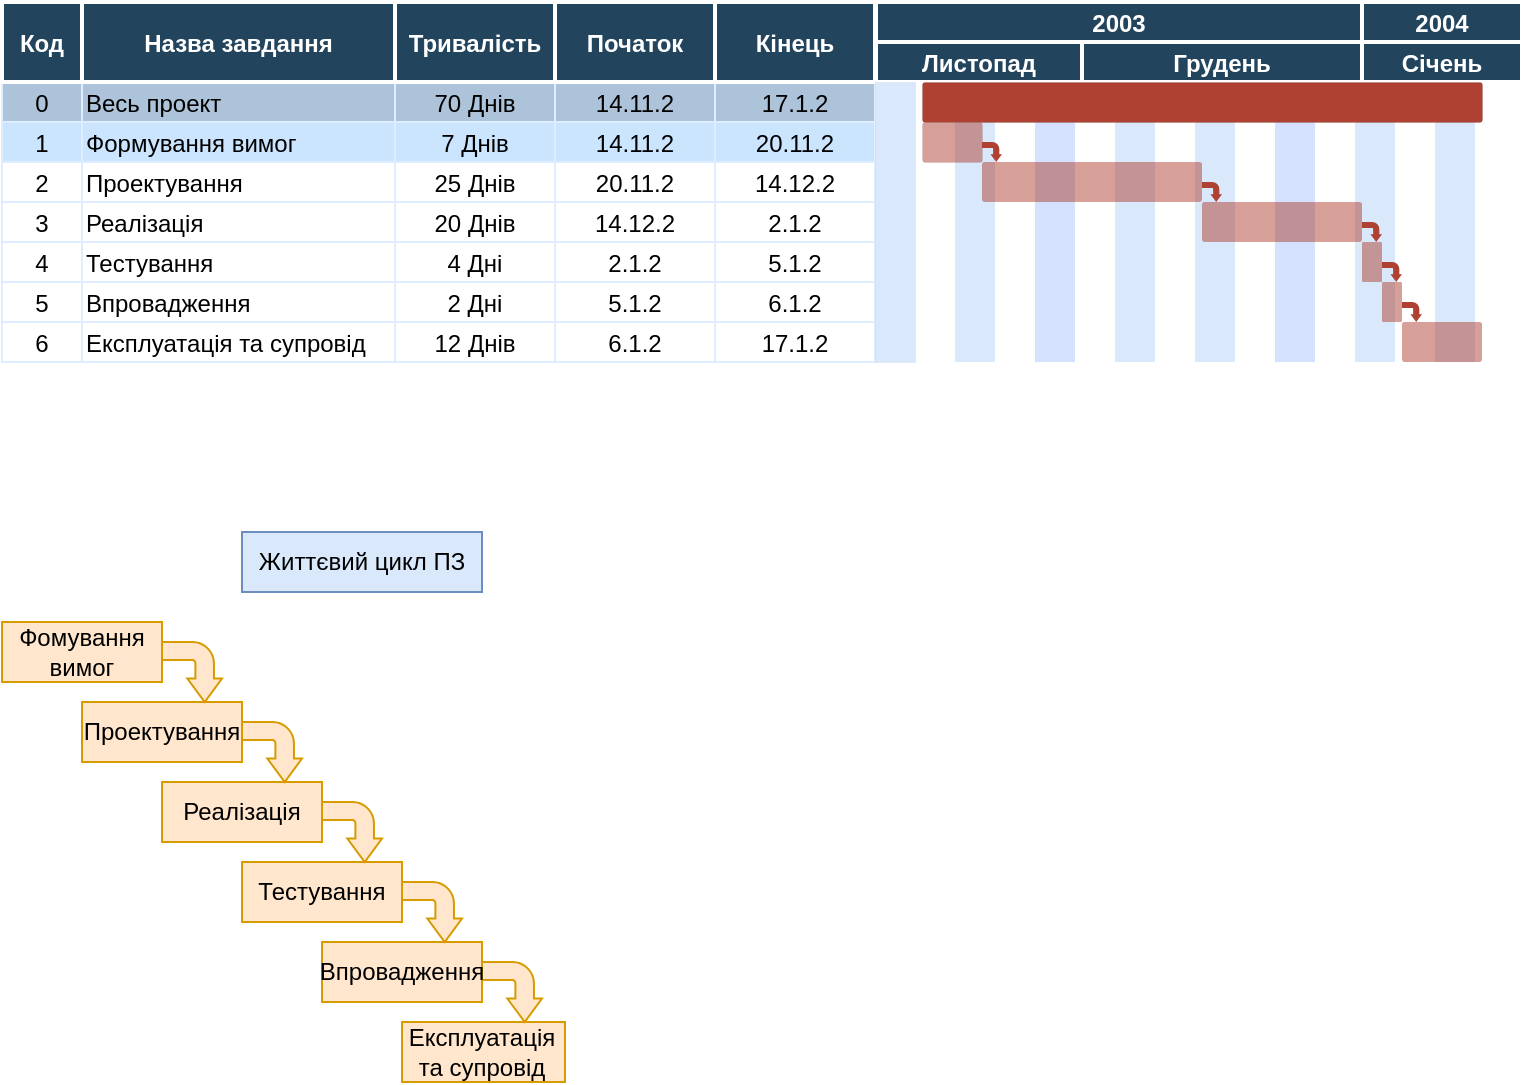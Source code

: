 <mxfile version="22.1.2" type="device">
  <diagram name="Сторінка-1" id="sM5sWjY7AME6wO6Stlnn">
    <mxGraphModel dx="1276" dy="606" grid="1" gridSize="10" guides="1" tooltips="1" connect="1" arrows="1" fold="1" page="1" pageScale="1" pageWidth="827" pageHeight="1169" math="0" shadow="0">
      <root>
        <mxCell id="0" />
        <mxCell id="1" parent="0" />
        <mxCell id="MCh3tJKmvUiRUgeLP74O-1" value="0" style="strokeColor=#DEEDFF;fillColor=#ADC3D9" vertex="1" parent="1">
          <mxGeometry x="250" y="380" width="40" height="20" as="geometry" />
        </mxCell>
        <mxCell id="MCh3tJKmvUiRUgeLP74O-2" value="Весь проект" style="align=left;strokeColor=#DEEDFF;fillColor=#ADC3D9" vertex="1" parent="1">
          <mxGeometry x="290" y="380" width="156.5" height="20" as="geometry" />
        </mxCell>
        <mxCell id="MCh3tJKmvUiRUgeLP74O-3" value="70 Днів" style="strokeColor=#DEEDFF;fillColor=#ADC3D9" vertex="1" parent="1">
          <mxGeometry x="446.5" y="380" width="80.0" height="20" as="geometry" />
        </mxCell>
        <mxCell id="MCh3tJKmvUiRUgeLP74O-4" value="14.11.2" style="strokeColor=#DEEDFF;fillColor=#ADC3D9" vertex="1" parent="1">
          <mxGeometry x="526.5" y="380" width="80.0" height="20" as="geometry" />
        </mxCell>
        <mxCell id="MCh3tJKmvUiRUgeLP74O-5" value="17.1.2" style="strokeColor=#DEEDFF;fillColor=#ADC3D9" vertex="1" parent="1">
          <mxGeometry x="606.5" y="380.0" width="80.0" height="20" as="geometry" />
        </mxCell>
        <mxCell id="MCh3tJKmvUiRUgeLP74O-6" value="1" style="strokeColor=#DEEDFF;fillColor=#CCE5FF" vertex="1" parent="1">
          <mxGeometry x="250.0" y="400.0" width="40" height="20" as="geometry" />
        </mxCell>
        <mxCell id="MCh3tJKmvUiRUgeLP74O-7" value="Формування вимог" style="align=left;strokeColor=#DEEDFF;fillColor=#CCE5FF" vertex="1" parent="1">
          <mxGeometry x="290" y="400" width="156.5" height="20" as="geometry" />
        </mxCell>
        <mxCell id="MCh3tJKmvUiRUgeLP74O-8" value="7 Днів" style="strokeColor=#DEEDFF;fillColor=#CCE5FF" vertex="1" parent="1">
          <mxGeometry x="446.5" y="400.0" width="80.0" height="20" as="geometry" />
        </mxCell>
        <mxCell id="MCh3tJKmvUiRUgeLP74O-9" value="14.11.2" style="strokeColor=#DEEDFF;fillColor=#CCE5FF" vertex="1" parent="1">
          <mxGeometry x="526.5" y="400.0" width="80.0" height="20" as="geometry" />
        </mxCell>
        <mxCell id="MCh3tJKmvUiRUgeLP74O-10" value="20.11.2" style="strokeColor=#DEEDFF;fillColor=#CCE5FF" vertex="1" parent="1">
          <mxGeometry x="606.5" y="400.0" width="80.0" height="20" as="geometry" />
        </mxCell>
        <mxCell id="MCh3tJKmvUiRUgeLP74O-11" value="2" style="strokeColor=#DEEDFF" vertex="1" parent="1">
          <mxGeometry x="250.0" y="420.0" width="40" height="20" as="geometry" />
        </mxCell>
        <mxCell id="MCh3tJKmvUiRUgeLP74O-12" value="Проектування" style="align=left;strokeColor=#DEEDFF" vertex="1" parent="1">
          <mxGeometry x="290" y="420" width="156.5" height="20" as="geometry" />
        </mxCell>
        <mxCell id="MCh3tJKmvUiRUgeLP74O-13" value="25 Днів" style="strokeColor=#DEEDFF" vertex="1" parent="1">
          <mxGeometry x="446.5" y="420.0" width="80.0" height="20" as="geometry" />
        </mxCell>
        <mxCell id="MCh3tJKmvUiRUgeLP74O-14" value="20.11.2" style="strokeColor=#DEEDFF" vertex="1" parent="1">
          <mxGeometry x="526.5" y="420.0" width="80.0" height="20" as="geometry" />
        </mxCell>
        <mxCell id="MCh3tJKmvUiRUgeLP74O-15" value="14.12.2" style="strokeColor=#DEEDFF" vertex="1" parent="1">
          <mxGeometry x="606.5" y="420" width="80.0" height="20" as="geometry" />
        </mxCell>
        <mxCell id="MCh3tJKmvUiRUgeLP74O-16" value="3" style="strokeColor=#DEEDFF" vertex="1" parent="1">
          <mxGeometry x="250" y="440.0" width="40" height="20" as="geometry" />
        </mxCell>
        <mxCell id="MCh3tJKmvUiRUgeLP74O-17" value="Реалізація" style="align=left;strokeColor=#DEEDFF" vertex="1" parent="1">
          <mxGeometry x="290" y="440" width="156.5" height="20" as="geometry" />
        </mxCell>
        <mxCell id="MCh3tJKmvUiRUgeLP74O-18" value="20 Днів" style="strokeColor=#DEEDFF" vertex="1" parent="1">
          <mxGeometry x="446.5" y="440.0" width="80.0" height="20" as="geometry" />
        </mxCell>
        <mxCell id="MCh3tJKmvUiRUgeLP74O-19" value="14.12.2" style="strokeColor=#DEEDFF" vertex="1" parent="1">
          <mxGeometry x="526.5" y="440.0" width="80.0" height="20" as="geometry" />
        </mxCell>
        <mxCell id="MCh3tJKmvUiRUgeLP74O-20" value="2.1.2" style="strokeColor=#DEEDFF" vertex="1" parent="1">
          <mxGeometry x="606.5" y="440.0" width="80.0" height="20" as="geometry" />
        </mxCell>
        <mxCell id="MCh3tJKmvUiRUgeLP74O-21" value="4" style="strokeColor=#DEEDFF" vertex="1" parent="1">
          <mxGeometry x="250.0" y="460.0" width="40" height="20" as="geometry" />
        </mxCell>
        <mxCell id="MCh3tJKmvUiRUgeLP74O-22" value="Тестування" style="align=left;strokeColor=#DEEDFF" vertex="1" parent="1">
          <mxGeometry x="290" y="460" width="156.5" height="20" as="geometry" />
        </mxCell>
        <mxCell id="MCh3tJKmvUiRUgeLP74O-23" value="4 Дні" style="strokeColor=#DEEDFF" vertex="1" parent="1">
          <mxGeometry x="446.5" y="460.0" width="80.0" height="20" as="geometry" />
        </mxCell>
        <mxCell id="MCh3tJKmvUiRUgeLP74O-24" value="2.1.2" style="strokeColor=#DEEDFF" vertex="1" parent="1">
          <mxGeometry x="526.5" y="460.0" width="80.0" height="20" as="geometry" />
        </mxCell>
        <mxCell id="MCh3tJKmvUiRUgeLP74O-25" value="5.1.2" style="strokeColor=#DEEDFF" vertex="1" parent="1">
          <mxGeometry x="606.5" y="460.0" width="80.0" height="20" as="geometry" />
        </mxCell>
        <mxCell id="MCh3tJKmvUiRUgeLP74O-26" value="5" style="strokeColor=#DEEDFF" vertex="1" parent="1">
          <mxGeometry x="250.0" y="480.0" width="40" height="20" as="geometry" />
        </mxCell>
        <mxCell id="MCh3tJKmvUiRUgeLP74O-27" value="Впровадження" style="align=left;strokeColor=#DEEDFF" vertex="1" parent="1">
          <mxGeometry x="290" y="480" width="156.5" height="20" as="geometry" />
        </mxCell>
        <mxCell id="MCh3tJKmvUiRUgeLP74O-28" value="2 Дні" style="strokeColor=#DEEDFF" vertex="1" parent="1">
          <mxGeometry x="446.5" y="480.0" width="80.0" height="20" as="geometry" />
        </mxCell>
        <mxCell id="MCh3tJKmvUiRUgeLP74O-29" value="5.1.2" style="strokeColor=#DEEDFF" vertex="1" parent="1">
          <mxGeometry x="526.5" y="480.0" width="80.0" height="20" as="geometry" />
        </mxCell>
        <mxCell id="MCh3tJKmvUiRUgeLP74O-30" value="6.1.2" style="strokeColor=#DEEDFF" vertex="1" parent="1">
          <mxGeometry x="606.5" y="480.0" width="80.0" height="20" as="geometry" />
        </mxCell>
        <mxCell id="MCh3tJKmvUiRUgeLP74O-31" value="6" style="strokeColor=#DEEDFF" vertex="1" parent="1">
          <mxGeometry x="250.0" y="500.0" width="40" height="20" as="geometry" />
        </mxCell>
        <mxCell id="MCh3tJKmvUiRUgeLP74O-32" value="Експлуатація та супровід" style="align=left;strokeColor=#DEEDFF" vertex="1" parent="1">
          <mxGeometry x="290" y="500" width="156.5" height="20" as="geometry" />
        </mxCell>
        <mxCell id="MCh3tJKmvUiRUgeLP74O-33" value="12 Днів" style="strokeColor=#DEEDFF" vertex="1" parent="1">
          <mxGeometry x="446.5" y="500.0" width="80.0" height="20" as="geometry" />
        </mxCell>
        <mxCell id="MCh3tJKmvUiRUgeLP74O-34" value="6.1.2" style="strokeColor=#DEEDFF" vertex="1" parent="1">
          <mxGeometry x="526.5" y="500.0" width="80.0" height="20" as="geometry" />
        </mxCell>
        <mxCell id="MCh3tJKmvUiRUgeLP74O-35" value="17.1.2" style="strokeColor=#DEEDFF" vertex="1" parent="1">
          <mxGeometry x="606.5" y="500.0" width="80.0" height="20" as="geometry" />
        </mxCell>
        <mxCell id="MCh3tJKmvUiRUgeLP74O-36" value="" style="strokeColor=#DEEDFF;strokeWidth=0;" vertex="1" parent="1">
          <mxGeometry x="706.5" y="380" width="20" height="140" as="geometry" />
        </mxCell>
        <mxCell id="MCh3tJKmvUiRUgeLP74O-37" value="" style="strokeColor=none;fillColor=#dae8fc;" vertex="1" parent="1">
          <mxGeometry x="726.5" y="380" width="20" height="140" as="geometry" />
        </mxCell>
        <mxCell id="MCh3tJKmvUiRUgeLP74O-38" value="" style="strokeColor=none;" vertex="1" parent="1">
          <mxGeometry x="746.5" y="380" width="20" height="140" as="geometry" />
        </mxCell>
        <mxCell id="MCh3tJKmvUiRUgeLP74O-39" value="" style="strokeColor=none;fillColor=#D4E1FF" vertex="1" parent="1">
          <mxGeometry x="766.5" y="380" width="20" height="140" as="geometry" />
        </mxCell>
        <mxCell id="MCh3tJKmvUiRUgeLP74O-40" value="" style="strokeColor=none;" vertex="1" parent="1">
          <mxGeometry x="786.5" y="380" width="20" height="140" as="geometry" />
        </mxCell>
        <mxCell id="MCh3tJKmvUiRUgeLP74O-41" value="" style="strokeColor=none;fillColor=#dae8fc;" vertex="1" parent="1">
          <mxGeometry x="806.5" y="380" width="20" height="140" as="geometry" />
        </mxCell>
        <mxCell id="MCh3tJKmvUiRUgeLP74O-42" value="" style="strokeColor=none;" vertex="1" parent="1">
          <mxGeometry x="826.5" y="380" width="20" height="140" as="geometry" />
        </mxCell>
        <mxCell id="MCh3tJKmvUiRUgeLP74O-43" value="" style="strokeColor=none;fillColor=#dae8fc;" vertex="1" parent="1">
          <mxGeometry x="846.5" y="380" width="20" height="140" as="geometry" />
        </mxCell>
        <mxCell id="MCh3tJKmvUiRUgeLP74O-44" value="" style="strokeColor=none;" vertex="1" parent="1">
          <mxGeometry x="866.5" y="380" width="20" height="140" as="geometry" />
        </mxCell>
        <mxCell id="MCh3tJKmvUiRUgeLP74O-45" value="" style="strokeColor=none;fillColor=#D4E1FF" vertex="1" parent="1">
          <mxGeometry x="886.5" y="380" width="20" height="140" as="geometry" />
        </mxCell>
        <mxCell id="MCh3tJKmvUiRUgeLP74O-46" value="" style="strokeWidth=0;strokeColor=none;" vertex="1" parent="1">
          <mxGeometry x="906.5" y="380" width="20" height="140" as="geometry" />
        </mxCell>
        <mxCell id="MCh3tJKmvUiRUgeLP74O-47" value="" style="strokeColor=none;fillColor=#dae8fc;" vertex="1" parent="1">
          <mxGeometry x="926.5" y="380" width="20" height="140" as="geometry" />
        </mxCell>
        <mxCell id="MCh3tJKmvUiRUgeLP74O-48" value="" style="strokeColor=none;strokeWidth=0;" vertex="1" parent="1">
          <mxGeometry x="946.5" y="380" width="20" height="140" as="geometry" />
        </mxCell>
        <mxCell id="MCh3tJKmvUiRUgeLP74O-49" value="" style="strokeColor=none;fillColor=#dae8fc;" vertex="1" parent="1">
          <mxGeometry x="966.5" y="380" width="20" height="140" as="geometry" />
        </mxCell>
        <mxCell id="MCh3tJKmvUiRUgeLP74O-50" value="" style="strokeColor=none;strokeWidth=0;" vertex="1" parent="1">
          <mxGeometry x="986.5" y="380" width="20" height="140" as="geometry" />
        </mxCell>
        <mxCell id="MCh3tJKmvUiRUgeLP74O-51" value="Назва завдання" style="fillColor=#23445D;strokeColor=#FFFFFF;strokeWidth=2;fontColor=#FFFFFF;fontStyle=1" vertex="1" parent="1">
          <mxGeometry x="290" y="340" width="156.5" height="40" as="geometry" />
        </mxCell>
        <mxCell id="MCh3tJKmvUiRUgeLP74O-52" value="Код" style="fillColor=#23445D;strokeColor=#FFFFFF;strokeWidth=2;fontColor=#FFFFFF;fontStyle=1" vertex="1" parent="1">
          <mxGeometry x="250" y="340" width="40" height="40" as="geometry" />
        </mxCell>
        <mxCell id="MCh3tJKmvUiRUgeLP74O-53" value="Листопад " style="fillColor=#23445D;strokeColor=#FFFFFF;strokeWidth=2;fontColor=#FFFFFF;fontStyle=1;fontSize=12;" vertex="1" parent="1">
          <mxGeometry x="687" y="360" width="103" height="20" as="geometry" />
        </mxCell>
        <mxCell id="MCh3tJKmvUiRUgeLP74O-54" value="Тривалість" style="fillColor=#23445D;strokeColor=#FFFFFF;strokeWidth=2;fontColor=#FFFFFF;fontStyle=1" vertex="1" parent="1">
          <mxGeometry x="446.5" y="340.0" width="80.0" height="40.0" as="geometry" />
        </mxCell>
        <mxCell id="MCh3tJKmvUiRUgeLP74O-55" value="Початок" style="fillColor=#23445D;strokeColor=#FFFFFF;strokeWidth=2;fontColor=#FFFFFF;fontStyle=1" vertex="1" parent="1">
          <mxGeometry x="526.5" y="340.0" width="80.0" height="40.0" as="geometry" />
        </mxCell>
        <mxCell id="MCh3tJKmvUiRUgeLP74O-56" value="Кінець" style="fillColor=#23445D;strokeColor=#FFFFFF;strokeWidth=2;fontColor=#FFFFFF;fontStyle=1" vertex="1" parent="1">
          <mxGeometry x="606.5" y="340.0" width="80.0" height="40.0" as="geometry" />
        </mxCell>
        <mxCell id="MCh3tJKmvUiRUgeLP74O-57" value="Грудень" style="fillColor=#23445D;strokeColor=#FFFFFF;strokeWidth=2;fontColor=#FFFFFF;fontStyle=1" vertex="1" parent="1">
          <mxGeometry x="790.0" y="360.0" width="140" height="20" as="geometry" />
        </mxCell>
        <mxCell id="MCh3tJKmvUiRUgeLP74O-58" value="Січень" style="fillColor=#23445D;strokeColor=#FFFFFF;strokeWidth=2;fontColor=#FFFFFF;fontStyle=1" vertex="1" parent="1">
          <mxGeometry x="930" y="360" width="80" height="20" as="geometry" />
        </mxCell>
        <mxCell id="MCh3tJKmvUiRUgeLP74O-59" value="" style="shape=mxgraph.flowchart.process;fillColor=#AE4132;strokeColor=#000000;strokeWidth=0;opacity=50" vertex="1" parent="1">
          <mxGeometry x="710" y="400" width="30" height="20" as="geometry" />
        </mxCell>
        <mxCell id="MCh3tJKmvUiRUgeLP74O-60" value="" style="shape=mxgraph.arrows.bent_right_arrow;fillColor=#AE4132;strokeColor=none;strokeWidth=2;direction=south" vertex="1" parent="1">
          <mxGeometry x="740.0" y="410.0" width="10.0" height="10.0" as="geometry" />
        </mxCell>
        <mxCell id="MCh3tJKmvUiRUgeLP74O-61" value="" style="shape=mxgraph.flowchart.process;fillColor=#AE4132;strokeColor=none;strokeWidth=2;opacity=50" vertex="1" parent="1">
          <mxGeometry x="740" y="420" width="110" height="20" as="geometry" />
        </mxCell>
        <mxCell id="MCh3tJKmvUiRUgeLP74O-62" value="" style="shape=mxgraph.flowchart.process;fillColor=#AE4132;strokeColor=none;strokeWidth=2;opacity=50" vertex="1" parent="1">
          <mxGeometry x="850" y="440" width="80" height="20" as="geometry" />
        </mxCell>
        <mxCell id="MCh3tJKmvUiRUgeLP74O-63" value="" style="shape=mxgraph.flowchart.process;fillColor=#AE4132;strokeColor=none;strokeWidth=2;opacity=50" vertex="1" parent="1">
          <mxGeometry x="930" y="460" width="10" height="20" as="geometry" />
        </mxCell>
        <mxCell id="MCh3tJKmvUiRUgeLP74O-64" value="" style="shape=mxgraph.flowchart.process;fillColor=#AE4132;strokeColor=none;strokeWidth=2;opacity=50" vertex="1" parent="1">
          <mxGeometry x="950" y="500" width="40" height="20" as="geometry" />
        </mxCell>
        <mxCell id="MCh3tJKmvUiRUgeLP74O-65" value="" style="shape=mxgraph.arrows.bent_right_arrow;fillColor=#AE4132;strokeColor=none;strokeWidth=2;direction=south" vertex="1" parent="1">
          <mxGeometry x="850.0" y="430.0" width="10.0" height="10.0" as="geometry" />
        </mxCell>
        <mxCell id="MCh3tJKmvUiRUgeLP74O-66" value="" style="shape=mxgraph.arrows.bent_right_arrow;fillColor=#AE4132;strokeColor=none;strokeWidth=2;direction=south" vertex="1" parent="1">
          <mxGeometry x="930.0" y="450.0" width="10.0" height="10.0" as="geometry" />
        </mxCell>
        <mxCell id="MCh3tJKmvUiRUgeLP74O-67" value="" style="shape=mxgraph.flowchart.process;fillColor=#AE4132;strokeColor=none;strokeWidth=2;opacity=50" vertex="1" parent="1">
          <mxGeometry x="940" y="480" width="10" height="20" as="geometry" />
        </mxCell>
        <mxCell id="MCh3tJKmvUiRUgeLP74O-68" value="" style="shape=mxgraph.arrows.bent_right_arrow;fillColor=#AE4132;strokeColor=none;strokeWidth=2;direction=south" vertex="1" parent="1">
          <mxGeometry x="950.0" y="490.0" width="10.0" height="10.0" as="geometry" />
        </mxCell>
        <mxCell id="MCh3tJKmvUiRUgeLP74O-69" value="" style="shape=mxgraph.flowchart.process;fillColor=#AE4132;strokeColor=#000000;strokeWidth=0;opacity=100" vertex="1" parent="1">
          <mxGeometry x="710" y="380" width="280" height="20" as="geometry" />
        </mxCell>
        <mxCell id="MCh3tJKmvUiRUgeLP74O-70" value="2003" style="fillColor=#23445D;strokeColor=#FFFFFF;strokeWidth=2;fontColor=#FFFFFF;fontStyle=1" vertex="1" parent="1">
          <mxGeometry x="687" y="340" width="243" height="20" as="geometry" />
        </mxCell>
        <mxCell id="MCh3tJKmvUiRUgeLP74O-71" value="2004" style="fillColor=#23445D;strokeColor=#FFFFFF;strokeWidth=2;fontColor=#FFFFFF;fontStyle=1" vertex="1" parent="1">
          <mxGeometry x="930" y="340" width="80" height="20" as="geometry" />
        </mxCell>
        <mxCell id="MCh3tJKmvUiRUgeLP74O-72" value="" style="shape=mxgraph.arrows.bent_right_arrow;fillColor=#AE4132;strokeColor=none;strokeWidth=2;direction=south" vertex="1" parent="1">
          <mxGeometry x="940.0" y="470.0" width="10.0" height="10.0" as="geometry" />
        </mxCell>
        <mxCell id="MCh3tJKmvUiRUgeLP74O-73" value="" style="strokeColor=#6c8ebf;strokeWidth=0;fillColor=#dae8fc;" vertex="1" parent="1">
          <mxGeometry x="686.5" y="380" width="20" height="140" as="geometry" />
        </mxCell>
        <mxCell id="MCh3tJKmvUiRUgeLP74O-74" value="" style="rounded=0;whiteSpace=wrap;html=1;fillColor=#ffe6cc;strokeColor=#d79b00;" vertex="1" parent="1">
          <mxGeometry x="250" y="650" width="80" height="30" as="geometry" />
        </mxCell>
        <mxCell id="MCh3tJKmvUiRUgeLP74O-75" value="" style="rounded=0;whiteSpace=wrap;html=1;fillColor=#ffe6cc;strokeColor=#d79b00;" vertex="1" parent="1">
          <mxGeometry x="290" y="690" width="80" height="30" as="geometry" />
        </mxCell>
        <mxCell id="MCh3tJKmvUiRUgeLP74O-76" value="" style="rounded=0;whiteSpace=wrap;html=1;fillColor=#ffe6cc;strokeColor=#d79b00;" vertex="1" parent="1">
          <mxGeometry x="410" y="810" width="80" height="30" as="geometry" />
        </mxCell>
        <mxCell id="MCh3tJKmvUiRUgeLP74O-77" value="" style="rounded=0;whiteSpace=wrap;html=1;fillColor=#ffe6cc;strokeColor=#d79b00;" vertex="1" parent="1">
          <mxGeometry x="330" y="730" width="80" height="30" as="geometry" />
        </mxCell>
        <mxCell id="MCh3tJKmvUiRUgeLP74O-78" value="" style="rounded=0;whiteSpace=wrap;html=1;fillColor=#ffe6cc;strokeColor=#d79b00;" vertex="1" parent="1">
          <mxGeometry x="370" y="770" width="80" height="30" as="geometry" />
        </mxCell>
        <mxCell id="MCh3tJKmvUiRUgeLP74O-79" value="" style="rounded=0;whiteSpace=wrap;html=1;fillColor=#ffe6cc;strokeColor=#d79b00;" vertex="1" parent="1">
          <mxGeometry x="450" y="850" width="81.5" height="30" as="geometry" />
        </mxCell>
        <mxCell id="MCh3tJKmvUiRUgeLP74O-80" value="" style="shape=mxgraph.arrows.bent_right_arrow;fillColor=#ffe6cc;strokeColor=#d79b00;strokeWidth=1;direction=south" vertex="1" parent="1">
          <mxGeometry x="330" y="660" width="30" height="30" as="geometry" />
        </mxCell>
        <mxCell id="MCh3tJKmvUiRUgeLP74O-81" value="" style="shape=mxgraph.arrows.bent_right_arrow;fillColor=#ffe6cc;strokeColor=#d79b00;strokeWidth=1;direction=south" vertex="1" parent="1">
          <mxGeometry x="450" y="780" width="30" height="30" as="geometry" />
        </mxCell>
        <mxCell id="MCh3tJKmvUiRUgeLP74O-82" value="" style="shape=mxgraph.arrows.bent_right_arrow;fillColor=#ffe6cc;strokeColor=#d79b00;strokeWidth=1;direction=south" vertex="1" parent="1">
          <mxGeometry x="410" y="740" width="30" height="30" as="geometry" />
        </mxCell>
        <mxCell id="MCh3tJKmvUiRUgeLP74O-83" value="" style="shape=mxgraph.arrows.bent_right_arrow;fillColor=#ffe6cc;strokeColor=#d79b00;strokeWidth=1;direction=south" vertex="1" parent="1">
          <mxGeometry x="370" y="700" width="30" height="30" as="geometry" />
        </mxCell>
        <mxCell id="MCh3tJKmvUiRUgeLP74O-84" value="" style="shape=mxgraph.arrows.bent_right_arrow;fillColor=#ffe6cc;strokeColor=#d79b00;strokeWidth=1;direction=south" vertex="1" parent="1">
          <mxGeometry x="490" y="820" width="30" height="30" as="geometry" />
        </mxCell>
        <mxCell id="MCh3tJKmvUiRUgeLP74O-85" value="" style="rounded=0;whiteSpace=wrap;html=1;fillColor=#dae8fc;strokeColor=#6c8ebf;" vertex="1" parent="1">
          <mxGeometry x="370" y="605" width="120" height="30" as="geometry" />
        </mxCell>
        <mxCell id="MCh3tJKmvUiRUgeLP74O-86" value="Життєвий цикл ПЗ" style="text;html=1;strokeColor=none;fillColor=none;align=center;verticalAlign=middle;whiteSpace=wrap;rounded=0;" vertex="1" parent="1">
          <mxGeometry x="375" y="605" width="110" height="30" as="geometry" />
        </mxCell>
        <mxCell id="MCh3tJKmvUiRUgeLP74O-87" value="Фомування вимог" style="text;html=1;strokeColor=none;fillColor=none;align=center;verticalAlign=middle;whiteSpace=wrap;rounded=0;" vertex="1" parent="1">
          <mxGeometry x="250" y="650" width="80" height="30" as="geometry" />
        </mxCell>
        <mxCell id="MCh3tJKmvUiRUgeLP74O-88" value="Проектування" style="text;html=1;strokeColor=none;fillColor=none;align=center;verticalAlign=middle;whiteSpace=wrap;rounded=0;" vertex="1" parent="1">
          <mxGeometry x="290" y="690" width="80" height="30" as="geometry" />
        </mxCell>
        <mxCell id="MCh3tJKmvUiRUgeLP74O-89" value="Реалізація" style="text;html=1;strokeColor=none;fillColor=none;align=center;verticalAlign=middle;whiteSpace=wrap;rounded=0;" vertex="1" parent="1">
          <mxGeometry x="330" y="730" width="80" height="30" as="geometry" />
        </mxCell>
        <mxCell id="MCh3tJKmvUiRUgeLP74O-90" value="Тестування" style="text;html=1;strokeColor=none;fillColor=none;align=center;verticalAlign=middle;whiteSpace=wrap;rounded=0;" vertex="1" parent="1">
          <mxGeometry x="370" y="770" width="80" height="30" as="geometry" />
        </mxCell>
        <mxCell id="MCh3tJKmvUiRUgeLP74O-91" value="Впровадження" style="text;html=1;strokeColor=none;fillColor=none;align=center;verticalAlign=middle;whiteSpace=wrap;rounded=0;" vertex="1" parent="1">
          <mxGeometry x="410" y="810" width="80" height="30" as="geometry" />
        </mxCell>
        <mxCell id="MCh3tJKmvUiRUgeLP74O-92" value="Експлуатація та супровід" style="text;html=1;strokeColor=none;fillColor=none;align=center;verticalAlign=middle;whiteSpace=wrap;rounded=0;" vertex="1" parent="1">
          <mxGeometry x="450" y="850" width="80" height="30" as="geometry" />
        </mxCell>
      </root>
    </mxGraphModel>
  </diagram>
</mxfile>
